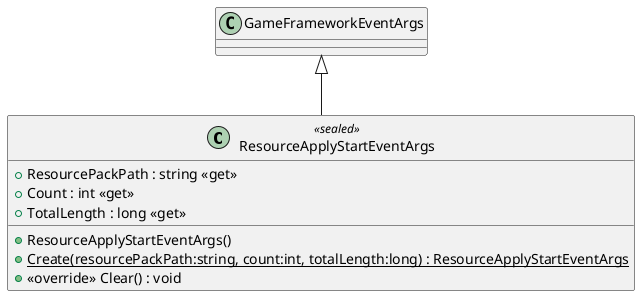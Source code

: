 @startuml
class ResourceApplyStartEventArgs <<sealed>> {
    + ResourceApplyStartEventArgs()
    + ResourcePackPath : string <<get>>
    + Count : int <<get>>
    + TotalLength : long <<get>>
    + {static} Create(resourcePackPath:string, count:int, totalLength:long) : ResourceApplyStartEventArgs
    + <<override>> Clear() : void
}
GameFrameworkEventArgs <|-- ResourceApplyStartEventArgs
@enduml
